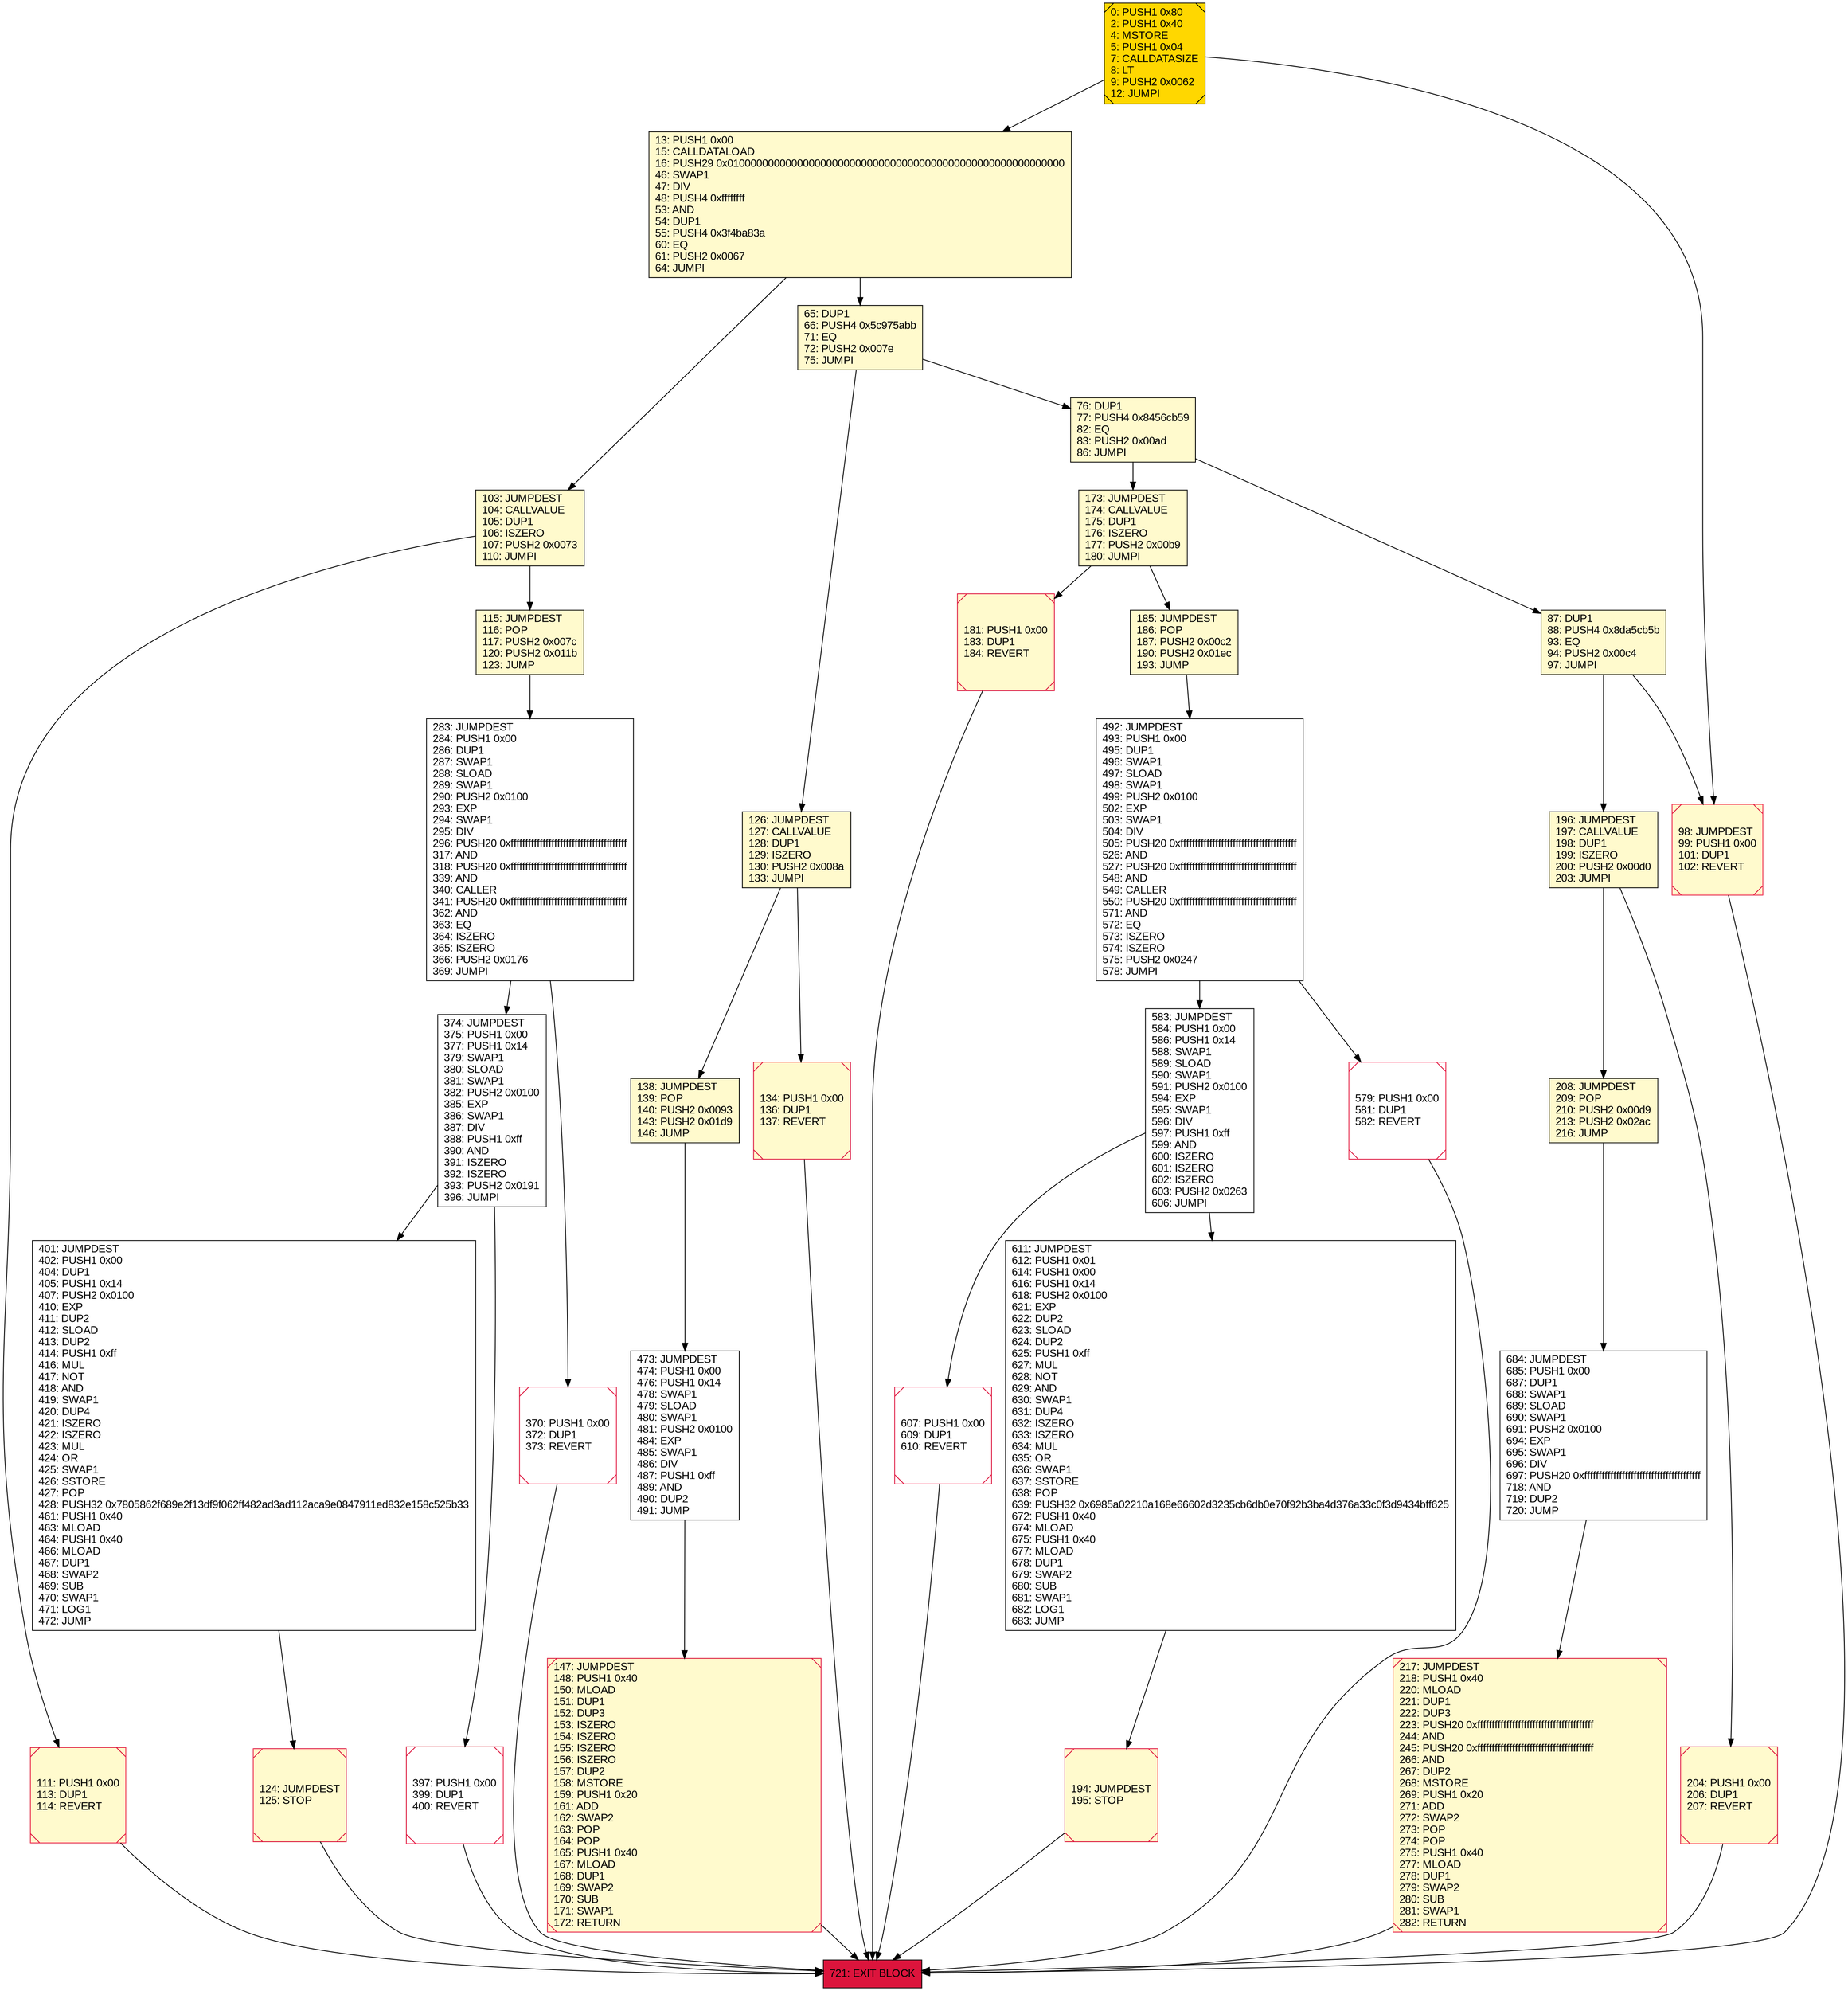 digraph G {
bgcolor=transparent rankdir=UD;
node [shape=box style=filled color=black fillcolor=white fontname=arial fontcolor=black];
126 [label="126: JUMPDEST\l127: CALLVALUE\l128: DUP1\l129: ISZERO\l130: PUSH2 0x008a\l133: JUMPI\l" fillcolor=lemonchiffon ];
492 [label="492: JUMPDEST\l493: PUSH1 0x00\l495: DUP1\l496: SWAP1\l497: SLOAD\l498: SWAP1\l499: PUSH2 0x0100\l502: EXP\l503: SWAP1\l504: DIV\l505: PUSH20 0xffffffffffffffffffffffffffffffffffffffff\l526: AND\l527: PUSH20 0xffffffffffffffffffffffffffffffffffffffff\l548: AND\l549: CALLER\l550: PUSH20 0xffffffffffffffffffffffffffffffffffffffff\l571: AND\l572: EQ\l573: ISZERO\l574: ISZERO\l575: PUSH2 0x0247\l578: JUMPI\l" ];
13 [label="13: PUSH1 0x00\l15: CALLDATALOAD\l16: PUSH29 0x0100000000000000000000000000000000000000000000000000000000\l46: SWAP1\l47: DIV\l48: PUSH4 0xffffffff\l53: AND\l54: DUP1\l55: PUSH4 0x3f4ba83a\l60: EQ\l61: PUSH2 0x0067\l64: JUMPI\l" fillcolor=lemonchiffon ];
103 [label="103: JUMPDEST\l104: CALLVALUE\l105: DUP1\l106: ISZERO\l107: PUSH2 0x0073\l110: JUMPI\l" fillcolor=lemonchiffon ];
583 [label="583: JUMPDEST\l584: PUSH1 0x00\l586: PUSH1 0x14\l588: SWAP1\l589: SLOAD\l590: SWAP1\l591: PUSH2 0x0100\l594: EXP\l595: SWAP1\l596: DIV\l597: PUSH1 0xff\l599: AND\l600: ISZERO\l601: ISZERO\l602: ISZERO\l603: PUSH2 0x0263\l606: JUMPI\l" ];
185 [label="185: JUMPDEST\l186: POP\l187: PUSH2 0x00c2\l190: PUSH2 0x01ec\l193: JUMP\l" fillcolor=lemonchiffon ];
217 [label="217: JUMPDEST\l218: PUSH1 0x40\l220: MLOAD\l221: DUP1\l222: DUP3\l223: PUSH20 0xffffffffffffffffffffffffffffffffffffffff\l244: AND\l245: PUSH20 0xffffffffffffffffffffffffffffffffffffffff\l266: AND\l267: DUP2\l268: MSTORE\l269: PUSH1 0x20\l271: ADD\l272: SWAP2\l273: POP\l274: POP\l275: PUSH1 0x40\l277: MLOAD\l278: DUP1\l279: SWAP2\l280: SUB\l281: SWAP1\l282: RETURN\l" fillcolor=lemonchiffon shape=Msquare color=crimson ];
374 [label="374: JUMPDEST\l375: PUSH1 0x00\l377: PUSH1 0x14\l379: SWAP1\l380: SLOAD\l381: SWAP1\l382: PUSH2 0x0100\l385: EXP\l386: SWAP1\l387: DIV\l388: PUSH1 0xff\l390: AND\l391: ISZERO\l392: ISZERO\l393: PUSH2 0x0191\l396: JUMPI\l" ];
111 [label="111: PUSH1 0x00\l113: DUP1\l114: REVERT\l" fillcolor=lemonchiffon shape=Msquare color=crimson ];
115 [label="115: JUMPDEST\l116: POP\l117: PUSH2 0x007c\l120: PUSH2 0x011b\l123: JUMP\l" fillcolor=lemonchiffon ];
611 [label="611: JUMPDEST\l612: PUSH1 0x01\l614: PUSH1 0x00\l616: PUSH1 0x14\l618: PUSH2 0x0100\l621: EXP\l622: DUP2\l623: SLOAD\l624: DUP2\l625: PUSH1 0xff\l627: MUL\l628: NOT\l629: AND\l630: SWAP1\l631: DUP4\l632: ISZERO\l633: ISZERO\l634: MUL\l635: OR\l636: SWAP1\l637: SSTORE\l638: POP\l639: PUSH32 0x6985a02210a168e66602d3235cb6db0e70f92b3ba4d376a33c0f3d9434bff625\l672: PUSH1 0x40\l674: MLOAD\l675: PUSH1 0x40\l677: MLOAD\l678: DUP1\l679: SWAP2\l680: SUB\l681: SWAP1\l682: LOG1\l683: JUMP\l" ];
138 [label="138: JUMPDEST\l139: POP\l140: PUSH2 0x0093\l143: PUSH2 0x01d9\l146: JUMP\l" fillcolor=lemonchiffon ];
721 [label="721: EXIT BLOCK\l" fillcolor=crimson ];
173 [label="173: JUMPDEST\l174: CALLVALUE\l175: DUP1\l176: ISZERO\l177: PUSH2 0x00b9\l180: JUMPI\l" fillcolor=lemonchiffon ];
370 [label="370: PUSH1 0x00\l372: DUP1\l373: REVERT\l" shape=Msquare color=crimson ];
181 [label="181: PUSH1 0x00\l183: DUP1\l184: REVERT\l" fillcolor=lemonchiffon shape=Msquare color=crimson ];
194 [label="194: JUMPDEST\l195: STOP\l" fillcolor=lemonchiffon shape=Msquare color=crimson ];
684 [label="684: JUMPDEST\l685: PUSH1 0x00\l687: DUP1\l688: SWAP1\l689: SLOAD\l690: SWAP1\l691: PUSH2 0x0100\l694: EXP\l695: SWAP1\l696: DIV\l697: PUSH20 0xffffffffffffffffffffffffffffffffffffffff\l718: AND\l719: DUP2\l720: JUMP\l" ];
208 [label="208: JUMPDEST\l209: POP\l210: PUSH2 0x00d9\l213: PUSH2 0x02ac\l216: JUMP\l" fillcolor=lemonchiffon ];
87 [label="87: DUP1\l88: PUSH4 0x8da5cb5b\l93: EQ\l94: PUSH2 0x00c4\l97: JUMPI\l" fillcolor=lemonchiffon ];
283 [label="283: JUMPDEST\l284: PUSH1 0x00\l286: DUP1\l287: SWAP1\l288: SLOAD\l289: SWAP1\l290: PUSH2 0x0100\l293: EXP\l294: SWAP1\l295: DIV\l296: PUSH20 0xffffffffffffffffffffffffffffffffffffffff\l317: AND\l318: PUSH20 0xffffffffffffffffffffffffffffffffffffffff\l339: AND\l340: CALLER\l341: PUSH20 0xffffffffffffffffffffffffffffffffffffffff\l362: AND\l363: EQ\l364: ISZERO\l365: ISZERO\l366: PUSH2 0x0176\l369: JUMPI\l" ];
579 [label="579: PUSH1 0x00\l581: DUP1\l582: REVERT\l" shape=Msquare color=crimson ];
0 [label="0: PUSH1 0x80\l2: PUSH1 0x40\l4: MSTORE\l5: PUSH1 0x04\l7: CALLDATASIZE\l8: LT\l9: PUSH2 0x0062\l12: JUMPI\l" fillcolor=lemonchiffon shape=Msquare fillcolor=gold ];
98 [label="98: JUMPDEST\l99: PUSH1 0x00\l101: DUP1\l102: REVERT\l" fillcolor=lemonchiffon shape=Msquare color=crimson ];
134 [label="134: PUSH1 0x00\l136: DUP1\l137: REVERT\l" fillcolor=lemonchiffon shape=Msquare color=crimson ];
124 [label="124: JUMPDEST\l125: STOP\l" fillcolor=lemonchiffon shape=Msquare color=crimson ];
65 [label="65: DUP1\l66: PUSH4 0x5c975abb\l71: EQ\l72: PUSH2 0x007e\l75: JUMPI\l" fillcolor=lemonchiffon ];
397 [label="397: PUSH1 0x00\l399: DUP1\l400: REVERT\l" shape=Msquare color=crimson ];
204 [label="204: PUSH1 0x00\l206: DUP1\l207: REVERT\l" fillcolor=lemonchiffon shape=Msquare color=crimson ];
147 [label="147: JUMPDEST\l148: PUSH1 0x40\l150: MLOAD\l151: DUP1\l152: DUP3\l153: ISZERO\l154: ISZERO\l155: ISZERO\l156: ISZERO\l157: DUP2\l158: MSTORE\l159: PUSH1 0x20\l161: ADD\l162: SWAP2\l163: POP\l164: POP\l165: PUSH1 0x40\l167: MLOAD\l168: DUP1\l169: SWAP2\l170: SUB\l171: SWAP1\l172: RETURN\l" fillcolor=lemonchiffon shape=Msquare color=crimson ];
401 [label="401: JUMPDEST\l402: PUSH1 0x00\l404: DUP1\l405: PUSH1 0x14\l407: PUSH2 0x0100\l410: EXP\l411: DUP2\l412: SLOAD\l413: DUP2\l414: PUSH1 0xff\l416: MUL\l417: NOT\l418: AND\l419: SWAP1\l420: DUP4\l421: ISZERO\l422: ISZERO\l423: MUL\l424: OR\l425: SWAP1\l426: SSTORE\l427: POP\l428: PUSH32 0x7805862f689e2f13df9f062ff482ad3ad112aca9e0847911ed832e158c525b33\l461: PUSH1 0x40\l463: MLOAD\l464: PUSH1 0x40\l466: MLOAD\l467: DUP1\l468: SWAP2\l469: SUB\l470: SWAP1\l471: LOG1\l472: JUMP\l" ];
196 [label="196: JUMPDEST\l197: CALLVALUE\l198: DUP1\l199: ISZERO\l200: PUSH2 0x00d0\l203: JUMPI\l" fillcolor=lemonchiffon ];
473 [label="473: JUMPDEST\l474: PUSH1 0x00\l476: PUSH1 0x14\l478: SWAP1\l479: SLOAD\l480: SWAP1\l481: PUSH2 0x0100\l484: EXP\l485: SWAP1\l486: DIV\l487: PUSH1 0xff\l489: AND\l490: DUP2\l491: JUMP\l" ];
76 [label="76: DUP1\l77: PUSH4 0x8456cb59\l82: EQ\l83: PUSH2 0x00ad\l86: JUMPI\l" fillcolor=lemonchiffon ];
607 [label="607: PUSH1 0x00\l609: DUP1\l610: REVERT\l" shape=Msquare color=crimson ];
0 -> 98;
208 -> 684;
370 -> 721;
181 -> 721;
103 -> 111;
103 -> 115;
173 -> 181;
194 -> 721;
583 -> 611;
492 -> 583;
13 -> 103;
185 -> 492;
283 -> 370;
126 -> 138;
684 -> 217;
115 -> 283;
473 -> 147;
65 -> 76;
283 -> 374;
611 -> 194;
173 -> 185;
196 -> 204;
217 -> 721;
401 -> 124;
111 -> 721;
76 -> 87;
492 -> 579;
0 -> 13;
374 -> 397;
126 -> 134;
13 -> 65;
87 -> 196;
65 -> 126;
76 -> 173;
138 -> 473;
196 -> 208;
607 -> 721;
579 -> 721;
98 -> 721;
134 -> 721;
583 -> 607;
87 -> 98;
124 -> 721;
204 -> 721;
397 -> 721;
147 -> 721;
374 -> 401;
}